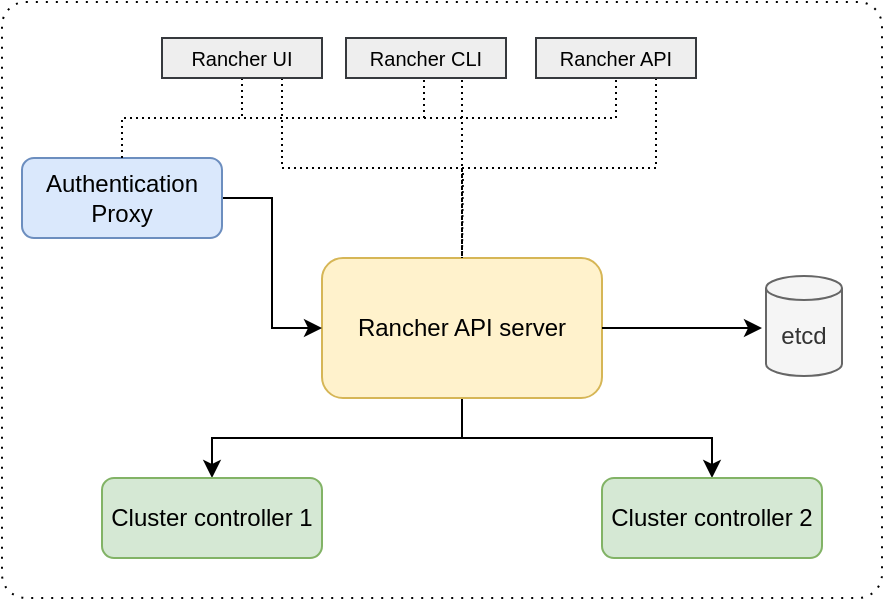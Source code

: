 <mxfile version="22.1.5" type="github">
  <diagram name="Page-1" id="ktSY6MVU8smwYJIqoYWo">
    <mxGraphModel dx="1114" dy="602" grid="1" gridSize="10" guides="1" tooltips="1" connect="1" arrows="1" fold="1" page="1" pageScale="1" pageWidth="850" pageHeight="1100" math="0" shadow="0">
      <root>
        <mxCell id="0" />
        <mxCell id="1" parent="0" />
        <mxCell id="kDmngPicLHdWZx2PWt0R-21" value="" style="whiteSpace=wrap;html=1;dashed=1;dashPattern=1 4;gradientColor=none;fillColor=default;rounded=1;glass=0;shadow=0;arcSize=4;" vertex="1" parent="1">
          <mxGeometry x="210" y="42" width="440" height="298" as="geometry" />
        </mxCell>
        <mxCell id="kDmngPicLHdWZx2PWt0R-19" style="edgeStyle=orthogonalEdgeStyle;rounded=0;orthogonalLoop=1;jettySize=auto;html=1;exitX=0.5;exitY=1;exitDx=0;exitDy=0;entryX=0.5;entryY=0;entryDx=0;entryDy=0;" edge="1" parent="1" source="kDmngPicLHdWZx2PWt0R-1" target="kDmngPicLHdWZx2PWt0R-3">
          <mxGeometry relative="1" as="geometry" />
        </mxCell>
        <mxCell id="kDmngPicLHdWZx2PWt0R-20" style="edgeStyle=orthogonalEdgeStyle;rounded=0;orthogonalLoop=1;jettySize=auto;html=1;exitX=0.5;exitY=1;exitDx=0;exitDy=0;" edge="1" parent="1" source="kDmngPicLHdWZx2PWt0R-1" target="kDmngPicLHdWZx2PWt0R-6">
          <mxGeometry relative="1" as="geometry" />
        </mxCell>
        <mxCell id="kDmngPicLHdWZx2PWt0R-1" value="Rancher API server" style="rounded=1;whiteSpace=wrap;html=1;fillColor=#fff2cc;strokeColor=#d6b656;" vertex="1" parent="1">
          <mxGeometry x="370" y="170" width="140" height="70" as="geometry" />
        </mxCell>
        <mxCell id="kDmngPicLHdWZx2PWt0R-8" style="edgeStyle=orthogonalEdgeStyle;rounded=0;orthogonalLoop=1;jettySize=auto;html=1;entryX=0;entryY=0.5;entryDx=0;entryDy=0;" edge="1" parent="1" source="kDmngPicLHdWZx2PWt0R-2" target="kDmngPicLHdWZx2PWt0R-1">
          <mxGeometry relative="1" as="geometry" />
        </mxCell>
        <mxCell id="kDmngPicLHdWZx2PWt0R-12" style="edgeStyle=orthogonalEdgeStyle;rounded=0;orthogonalLoop=1;jettySize=auto;html=1;exitX=0.5;exitY=0;exitDx=0;exitDy=0;entryX=0.5;entryY=1;entryDx=0;entryDy=0;dashed=1;dashPattern=1 2;endArrow=none;endFill=0;" edge="1" parent="1" source="kDmngPicLHdWZx2PWt0R-2" target="kDmngPicLHdWZx2PWt0R-9">
          <mxGeometry relative="1" as="geometry" />
        </mxCell>
        <mxCell id="kDmngPicLHdWZx2PWt0R-15" style="edgeStyle=orthogonalEdgeStyle;rounded=0;orthogonalLoop=1;jettySize=auto;html=1;exitX=0.5;exitY=0;exitDx=0;exitDy=0;entryX=0.5;entryY=1;entryDx=0;entryDy=0;dashed=1;dashPattern=1 2;endArrow=none;endFill=0;" edge="1" parent="1" source="kDmngPicLHdWZx2PWt0R-2" target="kDmngPicLHdWZx2PWt0R-11">
          <mxGeometry relative="1" as="geometry" />
        </mxCell>
        <mxCell id="kDmngPicLHdWZx2PWt0R-2" value="Authentication Proxy" style="rounded=1;whiteSpace=wrap;html=1;fillColor=#dae8fc;strokeColor=#6c8ebf;" vertex="1" parent="1">
          <mxGeometry x="220" y="120" width="100" height="40" as="geometry" />
        </mxCell>
        <mxCell id="kDmngPicLHdWZx2PWt0R-3" value="Cluster controller 1" style="rounded=1;whiteSpace=wrap;html=1;fillColor=#d5e8d4;strokeColor=#82b366;" vertex="1" parent="1">
          <mxGeometry x="260" y="280" width="110" height="40" as="geometry" />
        </mxCell>
        <mxCell id="kDmngPicLHdWZx2PWt0R-5" value="etcd" style="shape=cylinder3;whiteSpace=wrap;html=1;boundedLbl=1;backgroundOutline=1;size=6;fillColor=#f5f5f5;fontColor=#333333;strokeColor=#666666;" vertex="1" parent="1">
          <mxGeometry x="592" y="179" width="38" height="50" as="geometry" />
        </mxCell>
        <mxCell id="kDmngPicLHdWZx2PWt0R-6" value="Cluster controller 2" style="rounded=1;whiteSpace=wrap;html=1;fillColor=#d5e8d4;strokeColor=#82b366;" vertex="1" parent="1">
          <mxGeometry x="510" y="280" width="110" height="40" as="geometry" />
        </mxCell>
        <mxCell id="kDmngPicLHdWZx2PWt0R-7" value="" style="endArrow=classic;html=1;rounded=0;" edge="1" parent="1">
          <mxGeometry width="50" height="50" relative="1" as="geometry">
            <mxPoint x="510" y="205" as="sourcePoint" />
            <mxPoint x="590" y="205" as="targetPoint" />
          </mxGeometry>
        </mxCell>
        <mxCell id="kDmngPicLHdWZx2PWt0R-16" style="edgeStyle=orthogonalEdgeStyle;rounded=0;orthogonalLoop=1;jettySize=auto;html=1;exitX=0.75;exitY=1;exitDx=0;exitDy=0;entryX=0.5;entryY=0;entryDx=0;entryDy=0;dashed=1;dashPattern=1 2;endArrow=none;endFill=0;" edge="1" parent="1" source="kDmngPicLHdWZx2PWt0R-9" target="kDmngPicLHdWZx2PWt0R-1">
          <mxGeometry relative="1" as="geometry" />
        </mxCell>
        <mxCell id="kDmngPicLHdWZx2PWt0R-9" value="&lt;font style=&quot;font-size: 10px;&quot;&gt;Rancher UI&lt;/font&gt;" style="rounded=0;whiteSpace=wrap;html=1;fillColor=#eeeeee;strokeColor=#36393d;" vertex="1" parent="1">
          <mxGeometry x="290" y="60" width="80" height="20" as="geometry" />
        </mxCell>
        <mxCell id="kDmngPicLHdWZx2PWt0R-17" style="edgeStyle=orthogonalEdgeStyle;rounded=0;orthogonalLoop=1;jettySize=auto;html=1;exitX=0.75;exitY=1;exitDx=0;exitDy=0;entryX=0.5;entryY=0;entryDx=0;entryDy=0;dashed=1;dashPattern=1 2;endArrow=none;endFill=0;" edge="1" parent="1" source="kDmngPicLHdWZx2PWt0R-10" target="kDmngPicLHdWZx2PWt0R-1">
          <mxGeometry relative="1" as="geometry">
            <Array as="points">
              <mxPoint x="440" y="80" />
            </Array>
          </mxGeometry>
        </mxCell>
        <mxCell id="kDmngPicLHdWZx2PWt0R-10" value="&lt;font style=&quot;font-size: 10px;&quot;&gt;Rancher CLI&lt;/font&gt;" style="rounded=0;whiteSpace=wrap;html=1;fillColor=#eeeeee;strokeColor=#36393d;" vertex="1" parent="1">
          <mxGeometry x="382" y="60" width="80" height="20" as="geometry" />
        </mxCell>
        <mxCell id="kDmngPicLHdWZx2PWt0R-18" style="edgeStyle=orthogonalEdgeStyle;rounded=0;orthogonalLoop=1;jettySize=auto;html=1;exitX=0.75;exitY=1;exitDx=0;exitDy=0;dashed=1;dashPattern=1 2;endArrow=none;endFill=0;" edge="1" parent="1" source="kDmngPicLHdWZx2PWt0R-11">
          <mxGeometry relative="1" as="geometry">
            <mxPoint x="440" y="170" as="targetPoint" />
          </mxGeometry>
        </mxCell>
        <mxCell id="kDmngPicLHdWZx2PWt0R-11" value="&lt;font style=&quot;font-size: 10px;&quot;&gt;Rancher API&lt;/font&gt;" style="rounded=0;whiteSpace=wrap;html=1;fillColor=#eeeeee;strokeColor=#36393d;" vertex="1" parent="1">
          <mxGeometry x="477" y="60" width="80" height="20" as="geometry" />
        </mxCell>
        <mxCell id="kDmngPicLHdWZx2PWt0R-14" style="edgeStyle=orthogonalEdgeStyle;rounded=0;orthogonalLoop=1;jettySize=auto;html=1;exitX=0.5;exitY=0;exitDx=0;exitDy=0;dashed=1;dashPattern=1 2;endArrow=none;endFill=0;" edge="1" parent="1" source="kDmngPicLHdWZx2PWt0R-2">
          <mxGeometry relative="1" as="geometry">
            <mxPoint x="420" y="80" as="targetPoint" />
            <Array as="points">
              <mxPoint x="270" y="100" />
              <mxPoint x="421" y="100" />
            </Array>
          </mxGeometry>
        </mxCell>
      </root>
    </mxGraphModel>
  </diagram>
</mxfile>
